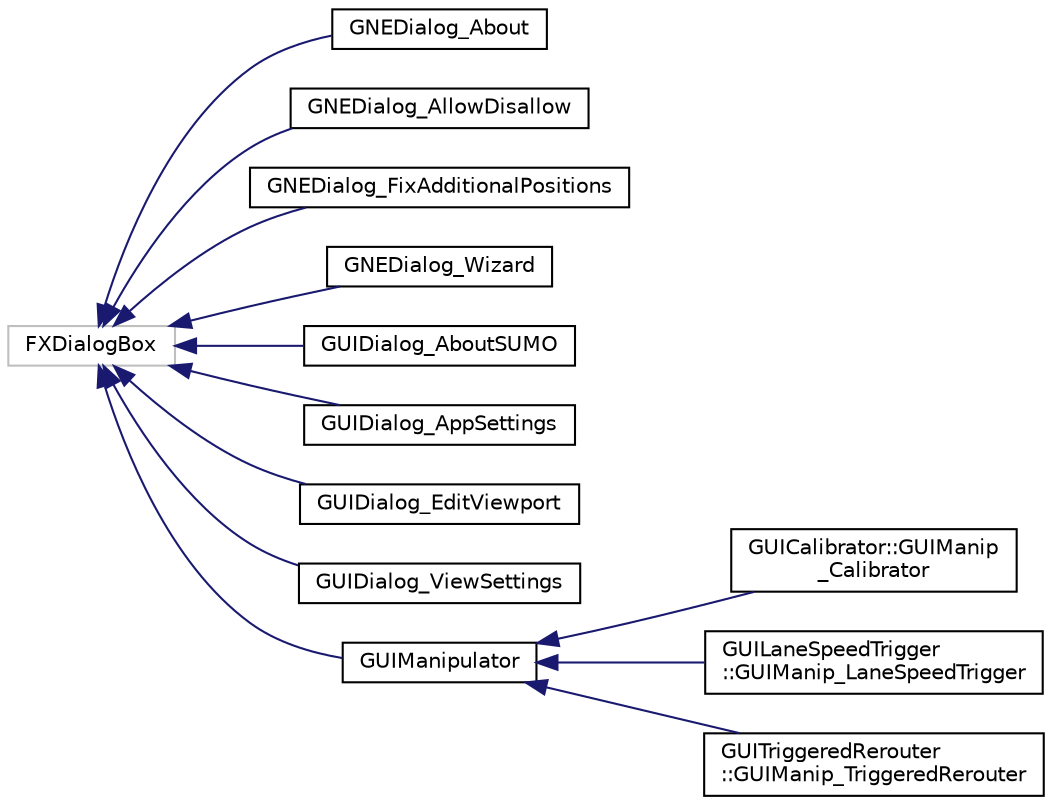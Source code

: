 digraph "Graphical Class Hierarchy"
{
  edge [fontname="Helvetica",fontsize="10",labelfontname="Helvetica",labelfontsize="10"];
  node [fontname="Helvetica",fontsize="10",shape=record];
  rankdir="LR";
  Node1140 [label="FXDialogBox",height=0.2,width=0.4,color="grey75", fillcolor="white", style="filled"];
  Node1140 -> Node0 [dir="back",color="midnightblue",fontsize="10",style="solid",fontname="Helvetica"];
  Node0 [label="GNEDialog_About",height=0.2,width=0.4,color="black", fillcolor="white", style="filled",URL="$dd/d77/class_g_n_e_dialog___about.html",tooltip="The application&#39;s \"About\" - dialog. "];
  Node1140 -> Node1142 [dir="back",color="midnightblue",fontsize="10",style="solid",fontname="Helvetica"];
  Node1142 [label="GNEDialog_AllowDisallow",height=0.2,width=0.4,color="black", fillcolor="white", style="filled",URL="$df/d1c/class_g_n_e_dialog___allow_disallow.html",tooltip="Dialog for edit rerouters. "];
  Node1140 -> Node1143 [dir="back",color="midnightblue",fontsize="10",style="solid",fontname="Helvetica"];
  Node1143 [label="GNEDialog_FixAdditionalPositions",height=0.2,width=0.4,color="black", fillcolor="white", style="filled",URL="$d8/dea/class_g_n_e_dialog___fix_additional_positions.html",tooltip="Dialog for edit rerouters. "];
  Node1140 -> Node1144 [dir="back",color="midnightblue",fontsize="10",style="solid",fontname="Helvetica"];
  Node1144 [label="GNEDialog_Wizard",height=0.2,width=0.4,color="black", fillcolor="white", style="filled",URL="$df/d3d/class_g_n_e_dialog___wizard.html"];
  Node1140 -> Node1145 [dir="back",color="midnightblue",fontsize="10",style="solid",fontname="Helvetica"];
  Node1145 [label="GUIDialog_AboutSUMO",height=0.2,width=0.4,color="black", fillcolor="white", style="filled",URL="$df/d66/class_g_u_i_dialog___about_s_u_m_o.html",tooltip="The application&#39;s \"About\" - dialog. "];
  Node1140 -> Node1146 [dir="back",color="midnightblue",fontsize="10",style="solid",fontname="Helvetica"];
  Node1146 [label="GUIDialog_AppSettings",height=0.2,width=0.4,color="black", fillcolor="white", style="filled",URL="$db/d5f/class_g_u_i_dialog___app_settings.html",tooltip="The dialog to change the application (gui) settings. "];
  Node1140 -> Node1147 [dir="back",color="midnightblue",fontsize="10",style="solid",fontname="Helvetica"];
  Node1147 [label="GUIDialog_EditViewport",height=0.2,width=0.4,color="black", fillcolor="white", style="filled",URL="$d3/d3d/class_g_u_i_dialog___edit_viewport.html",tooltip="A dialog to change the viewport. "];
  Node1140 -> Node1148 [dir="back",color="midnightblue",fontsize="10",style="solid",fontname="Helvetica"];
  Node1148 [label="GUIDialog_ViewSettings",height=0.2,width=0.4,color="black", fillcolor="white", style="filled",URL="$d7/d66/class_g_u_i_dialog___view_settings.html",tooltip="The dialog to change the view (gui) settings. "];
  Node1140 -> Node1149 [dir="back",color="midnightblue",fontsize="10",style="solid",fontname="Helvetica"];
  Node1149 [label="GUIManipulator",height=0.2,width=0.4,color="black", fillcolor="white", style="filled",URL="$d2/da3/class_g_u_i_manipulator.html"];
  Node1149 -> Node1150 [dir="back",color="midnightblue",fontsize="10",style="solid",fontname="Helvetica"];
  Node1150 [label="GUICalibrator::GUIManip\l_Calibrator",height=0.2,width=0.4,color="black", fillcolor="white", style="filled",URL="$d1/dd4/class_g_u_i_calibrator_1_1_g_u_i_manip___calibrator.html"];
  Node1149 -> Node1151 [dir="back",color="midnightblue",fontsize="10",style="solid",fontname="Helvetica"];
  Node1151 [label="GUILaneSpeedTrigger\l::GUIManip_LaneSpeedTrigger",height=0.2,width=0.4,color="black", fillcolor="white", style="filled",URL="$d7/d71/class_g_u_i_lane_speed_trigger_1_1_g_u_i_manip___lane_speed_trigger.html"];
  Node1149 -> Node1152 [dir="back",color="midnightblue",fontsize="10",style="solid",fontname="Helvetica"];
  Node1152 [label="GUITriggeredRerouter\l::GUIManip_TriggeredRerouter",height=0.2,width=0.4,color="black", fillcolor="white", style="filled",URL="$d5/d79/class_g_u_i_triggered_rerouter_1_1_g_u_i_manip___triggered_rerouter.html"];
}
